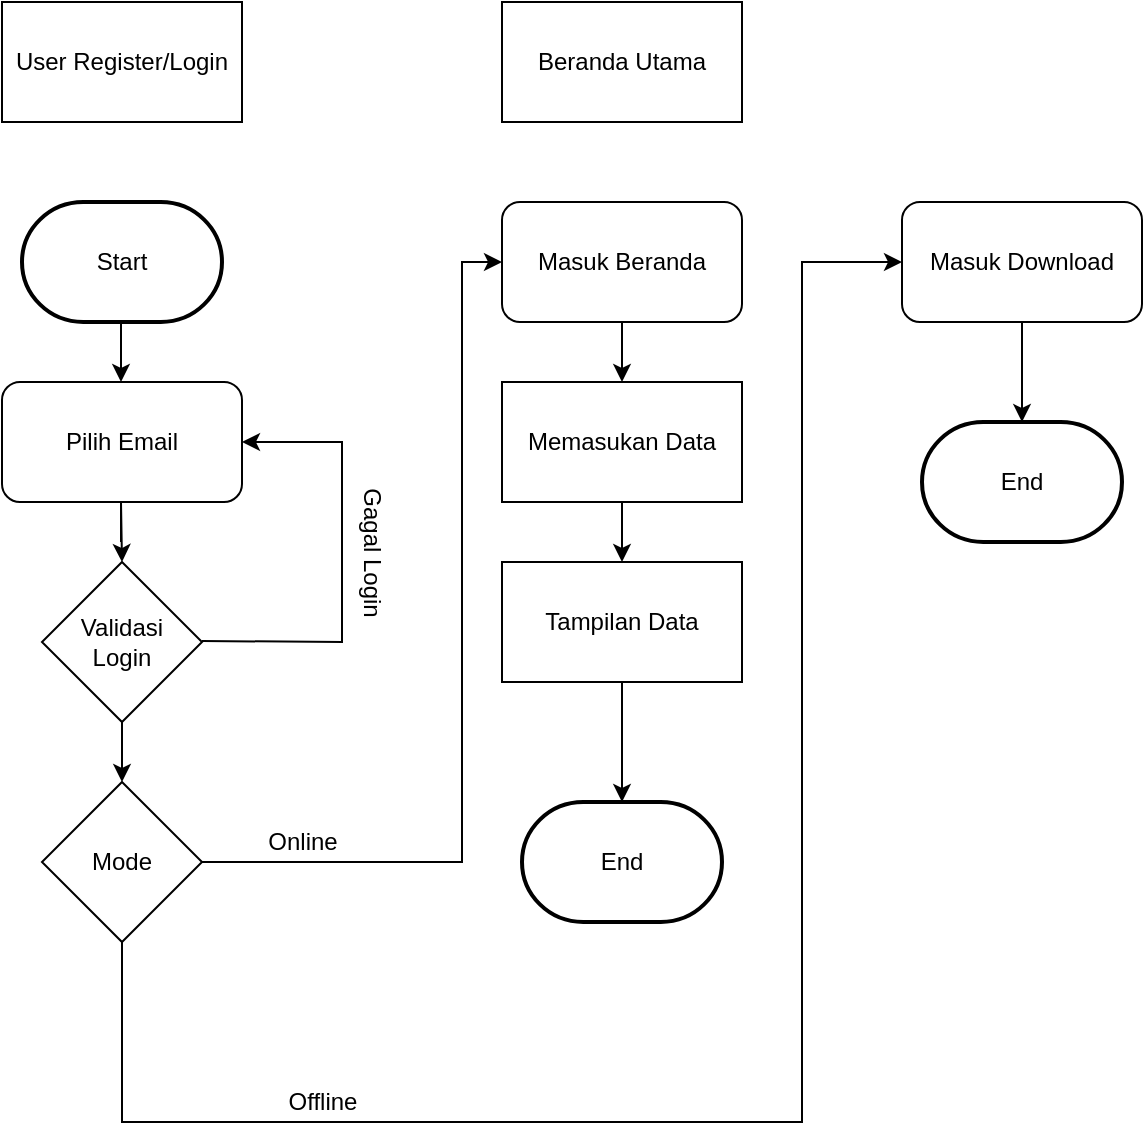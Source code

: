 <mxfile version="20.2.2" type="device"><diagram id="ldC9AQXxFdMG8zeADP06" name="Halaman-1"><mxGraphModel dx="782" dy="473" grid="1" gridSize="10" guides="1" tooltips="1" connect="1" arrows="1" fold="1" page="1" pageScale="1" pageWidth="827" pageHeight="1169" math="0" shadow="0"><root><mxCell id="0"/><mxCell id="1" parent="0"/><mxCell id="lU4VWEl3jpGdaOvrOSi5-4" value="User Register/Login" style="rounded=0;whiteSpace=wrap;html=1;" vertex="1" parent="1"><mxGeometry x="70" y="50" width="120" height="60" as="geometry"/></mxCell><mxCell id="lU4VWEl3jpGdaOvrOSi5-12" value="" style="endArrow=classic;html=1;rounded=0;" edge="1" parent="1"><mxGeometry width="50" height="50" relative="1" as="geometry"><mxPoint x="129.5" y="210" as="sourcePoint"/><mxPoint x="129.5" y="240" as="targetPoint"/></mxGeometry></mxCell><mxCell id="lU4VWEl3jpGdaOvrOSi5-14" value="" style="endArrow=classic;html=1;rounded=0;" edge="1" parent="1"><mxGeometry width="50" height="50" relative="1" as="geometry"><mxPoint x="129.5" y="320" as="sourcePoint"/><mxPoint x="130" y="330" as="targetPoint"/><Array as="points"><mxPoint x="129.5" y="300"/></Array></mxGeometry></mxCell><mxCell id="lU4VWEl3jpGdaOvrOSi5-23" value="Pilih Email" style="rounded=1;whiteSpace=wrap;html=1;" vertex="1" parent="1"><mxGeometry x="70" y="240" width="120" height="60" as="geometry"/></mxCell><mxCell id="lU4VWEl3jpGdaOvrOSi5-53" value="" style="edgeStyle=orthogonalEdgeStyle;rounded=0;orthogonalLoop=1;jettySize=auto;html=1;" edge="1" parent="1" source="lU4VWEl3jpGdaOvrOSi5-24" target="lU4VWEl3jpGdaOvrOSi5-51"><mxGeometry relative="1" as="geometry"/></mxCell><mxCell id="lU4VWEl3jpGdaOvrOSi5-24" value="Validasi&lt;br&gt;Login" style="rhombus;whiteSpace=wrap;html=1;" vertex="1" parent="1"><mxGeometry x="90" y="330" width="80" height="80" as="geometry"/></mxCell><mxCell id="lU4VWEl3jpGdaOvrOSi5-30" value="" style="endArrow=classic;html=1;rounded=0;" edge="1" parent="1" target="lU4VWEl3jpGdaOvrOSi5-23"><mxGeometry width="50" height="50" relative="1" as="geometry"><mxPoint x="170" y="369.5" as="sourcePoint"/><mxPoint x="190" y="270" as="targetPoint"/><Array as="points"><mxPoint x="240" y="370"/><mxPoint x="240" y="270"/></Array></mxGeometry></mxCell><mxCell id="lU4VWEl3jpGdaOvrOSi5-34" value="Gagal Login" style="text;html=1;resizable=0;autosize=1;align=center;verticalAlign=middle;points=[];fillColor=none;strokeColor=none;rounded=0;rotation=90;" vertex="1" parent="1"><mxGeometry x="210" y="310" width="90" height="30" as="geometry"/></mxCell><mxCell id="lU4VWEl3jpGdaOvrOSi5-35" value="Beranda Utama" style="rounded=0;whiteSpace=wrap;html=1;" vertex="1" parent="1"><mxGeometry x="320" y="50" width="120" height="60" as="geometry"/></mxCell><mxCell id="lU4VWEl3jpGdaOvrOSi5-36" value="Masuk Beranda" style="rounded=1;whiteSpace=wrap;html=1;" vertex="1" parent="1"><mxGeometry x="320" y="150" width="120" height="60" as="geometry"/></mxCell><mxCell id="lU4VWEl3jpGdaOvrOSi5-41" value="" style="endArrow=classic;html=1;rounded=0;exitX=0.5;exitY=1;exitDx=0;exitDy=0;" edge="1" parent="1" source="lU4VWEl3jpGdaOvrOSi5-36"><mxGeometry width="50" height="50" relative="1" as="geometry"><mxPoint x="370" y="250" as="sourcePoint"/><mxPoint x="380" y="240" as="targetPoint"/></mxGeometry></mxCell><mxCell id="lU4VWEl3jpGdaOvrOSi5-43" value="Memasukan Data" style="rounded=0;whiteSpace=wrap;html=1;" vertex="1" parent="1"><mxGeometry x="320" y="240" width="120" height="60" as="geometry"/></mxCell><mxCell id="lU4VWEl3jpGdaOvrOSi5-44" value="Tampilan Data" style="rounded=0;whiteSpace=wrap;html=1;" vertex="1" parent="1"><mxGeometry x="320" y="330" width="120" height="60" as="geometry"/></mxCell><mxCell id="lU4VWEl3jpGdaOvrOSi5-45" value="" style="endArrow=classic;html=1;rounded=0;exitX=0.5;exitY=1;exitDx=0;exitDy=0;entryX=0.5;entryY=0;entryDx=0;entryDy=0;" edge="1" parent="1" source="lU4VWEl3jpGdaOvrOSi5-43" target="lU4VWEl3jpGdaOvrOSi5-44"><mxGeometry width="50" height="50" relative="1" as="geometry"><mxPoint x="400" y="330" as="sourcePoint"/><mxPoint x="450" y="280" as="targetPoint"/></mxGeometry></mxCell><mxCell id="lU4VWEl3jpGdaOvrOSi5-46" value="" style="endArrow=classic;html=1;rounded=0;entryX=0.5;entryY=0;entryDx=0;entryDy=0;entryPerimeter=0;" edge="1" parent="1" target="lU4VWEl3jpGdaOvrOSi5-47"><mxGeometry width="50" height="50" relative="1" as="geometry"><mxPoint x="380" y="390" as="sourcePoint"/><mxPoint x="430" y="340" as="targetPoint"/></mxGeometry></mxCell><mxCell id="lU4VWEl3jpGdaOvrOSi5-47" value="End" style="strokeWidth=2;html=1;shape=mxgraph.flowchart.terminator;whiteSpace=wrap;" vertex="1" parent="1"><mxGeometry x="330" y="450" width="100" height="60" as="geometry"/></mxCell><mxCell id="lU4VWEl3jpGdaOvrOSi5-50" value="Start" style="strokeWidth=2;html=1;shape=mxgraph.flowchart.terminator;whiteSpace=wrap;" vertex="1" parent="1"><mxGeometry x="80" y="150" width="100" height="60" as="geometry"/></mxCell><mxCell id="lU4VWEl3jpGdaOvrOSi5-51" value="Mode" style="rhombus;whiteSpace=wrap;html=1;" vertex="1" parent="1"><mxGeometry x="90" y="440" width="80" height="80" as="geometry"/></mxCell><mxCell id="lU4VWEl3jpGdaOvrOSi5-55" value="" style="endArrow=classic;html=1;rounded=0;exitX=1;exitY=0.5;exitDx=0;exitDy=0;entryX=0;entryY=0.5;entryDx=0;entryDy=0;" edge="1" parent="1" source="lU4VWEl3jpGdaOvrOSi5-51" target="lU4VWEl3jpGdaOvrOSi5-36"><mxGeometry width="50" height="50" relative="1" as="geometry"><mxPoint x="170" y="530" as="sourcePoint"/><mxPoint x="300" y="170" as="targetPoint"/><Array as="points"><mxPoint x="300" y="480"/><mxPoint x="300" y="180"/></Array></mxGeometry></mxCell><mxCell id="lU4VWEl3jpGdaOvrOSi5-58" value="" style="endArrow=classic;html=1;rounded=0;exitX=0.5;exitY=1;exitDx=0;exitDy=0;" edge="1" parent="1" source="lU4VWEl3jpGdaOvrOSi5-51"><mxGeometry width="50" height="50" relative="1" as="geometry"><mxPoint x="100" y="610" as="sourcePoint"/><mxPoint x="520" y="180" as="targetPoint"/><Array as="points"><mxPoint x="130" y="610"/><mxPoint x="470" y="610"/><mxPoint x="470" y="180"/></Array></mxGeometry></mxCell><mxCell id="lU4VWEl3jpGdaOvrOSi5-59" value="Masuk Download" style="rounded=1;whiteSpace=wrap;html=1;" vertex="1" parent="1"><mxGeometry x="520" y="150" width="120" height="60" as="geometry"/></mxCell><mxCell id="lU4VWEl3jpGdaOvrOSi5-61" value="" style="endArrow=classic;html=1;rounded=0;exitX=0.5;exitY=1;exitDx=0;exitDy=0;" edge="1" parent="1" source="lU4VWEl3jpGdaOvrOSi5-59"><mxGeometry width="50" height="50" relative="1" as="geometry"><mxPoint x="620" y="280" as="sourcePoint"/><mxPoint x="580" y="260" as="targetPoint"/></mxGeometry></mxCell><mxCell id="lU4VWEl3jpGdaOvrOSi5-62" value="End" style="strokeWidth=2;html=1;shape=mxgraph.flowchart.terminator;whiteSpace=wrap;" vertex="1" parent="1"><mxGeometry x="530" y="260" width="100" height="60" as="geometry"/></mxCell><mxCell id="lU4VWEl3jpGdaOvrOSi5-64" value="Online" style="text;html=1;align=center;verticalAlign=middle;resizable=0;points=[];autosize=1;strokeColor=none;fillColor=none;" vertex="1" parent="1"><mxGeometry x="190" y="455" width="60" height="30" as="geometry"/></mxCell><mxCell id="lU4VWEl3jpGdaOvrOSi5-65" value="Offline" style="text;html=1;align=center;verticalAlign=middle;resizable=0;points=[];autosize=1;strokeColor=none;fillColor=none;" vertex="1" parent="1"><mxGeometry x="200" y="585" width="60" height="30" as="geometry"/></mxCell></root></mxGraphModel></diagram></mxfile>